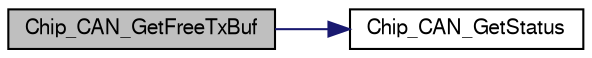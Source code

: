 digraph "Chip_CAN_GetFreeTxBuf"
{
  edge [fontname="FreeSans",fontsize="10",labelfontname="FreeSans",labelfontsize="10"];
  node [fontname="FreeSans",fontsize="10",shape=record];
  rankdir="LR";
  Node1 [label="Chip_CAN_GetFreeTxBuf",height=0.2,width=0.4,color="black", fillcolor="grey75", style="filled", fontcolor="black"];
  Node1 -> Node2 [color="midnightblue",fontsize="10",style="solid"];
  Node2 [label="Chip_CAN_GetStatus",height=0.2,width=0.4,color="black", fillcolor="white", style="filled",URL="$group__CAN__17XX__40XX.html#gaa7142c33df0796bd194ba44629923b6d",tooltip="Get the status of the CAN Controller. "];
}
